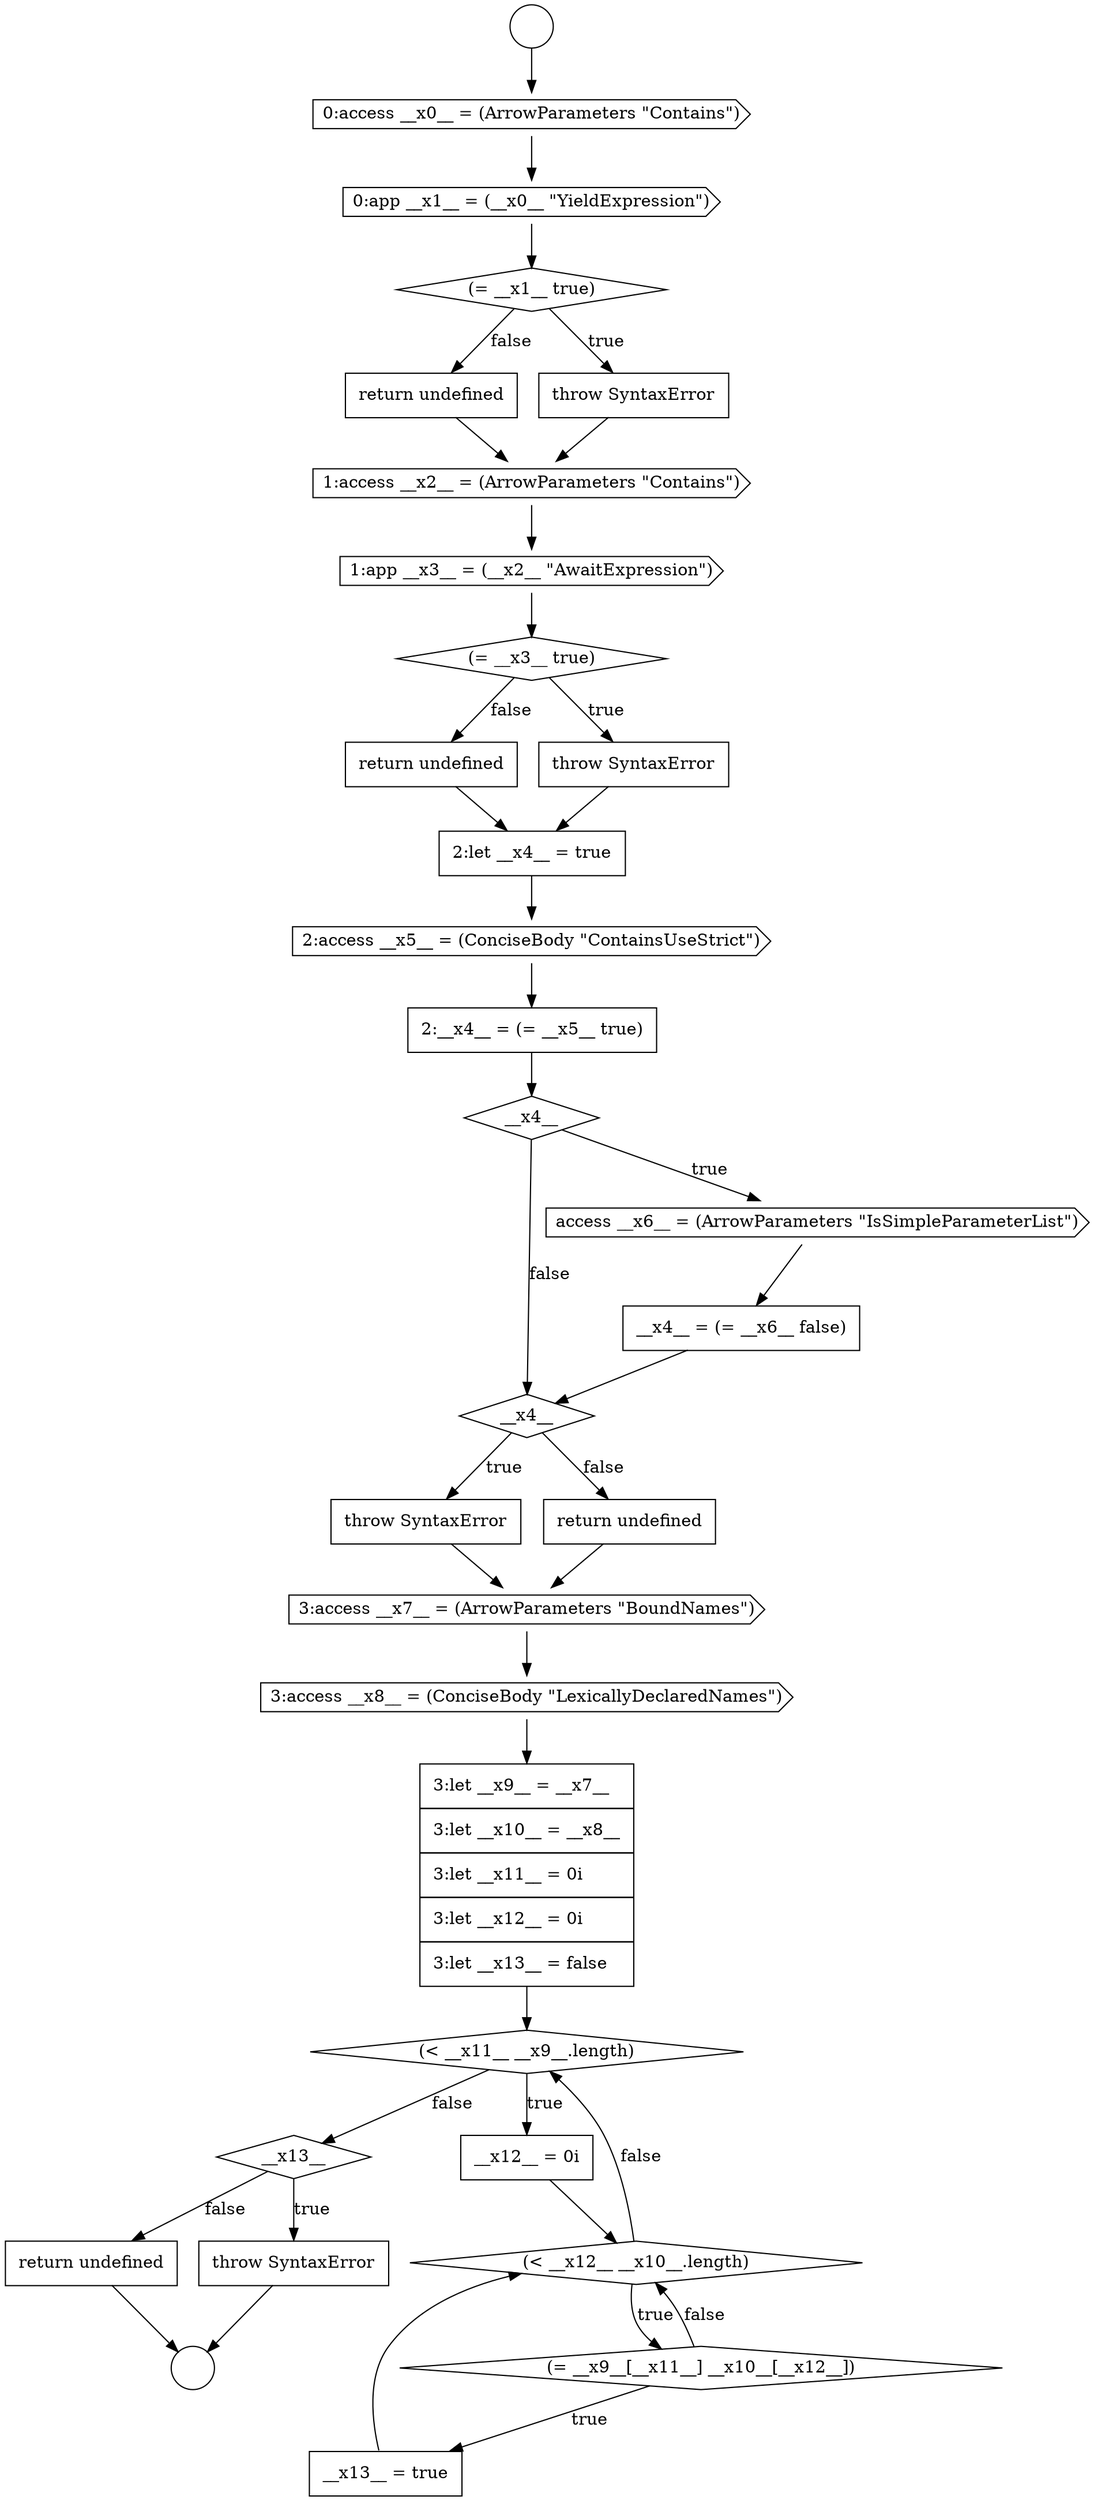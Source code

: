digraph {
  node17847 [shape=none, margin=0, label=<<font color="black">
    <table border="0" cellborder="1" cellspacing="0" cellpadding="10">
      <tr><td align="left">3:let __x9__ = __x7__</td></tr>
      <tr><td align="left">3:let __x10__ = __x8__</td></tr>
      <tr><td align="left">3:let __x11__ = 0i</td></tr>
      <tr><td align="left">3:let __x12__ = 0i</td></tr>
      <tr><td align="left">3:let __x13__ = false</td></tr>
    </table>
  </font>> color="black" fillcolor="white" style=filled]
  node17843 [shape=none, margin=0, label=<<font color="black">
    <table border="0" cellborder="1" cellspacing="0" cellpadding="10">
      <tr><td align="left">throw SyntaxError</td></tr>
    </table>
  </font>> color="black" fillcolor="white" style=filled]
  node17835 [shape=none, margin=0, label=<<font color="black">
    <table border="0" cellborder="1" cellspacing="0" cellpadding="10">
      <tr><td align="left">return undefined</td></tr>
    </table>
  </font>> color="black" fillcolor="white" style=filled]
  node17827 [shape=cds, label=<<font color="black">0:app __x1__ = (__x0__ &quot;YieldExpression&quot;)</font>> color="black" fillcolor="white" style=filled]
  node17825 [shape=circle label=" " color="black" fillcolor="white" style=filled]
  node17828 [shape=diamond, label=<<font color="black">(= __x1__ true)</font>> color="black" fillcolor="white" style=filled]
  node17841 [shape=none, margin=0, label=<<font color="black">
    <table border="0" cellborder="1" cellspacing="0" cellpadding="10">
      <tr><td align="left">__x4__ = (= __x6__ false)</td></tr>
    </table>
  </font>> color="black" fillcolor="white" style=filled]
  node17826 [shape=cds, label=<<font color="black">0:access __x0__ = (ArrowParameters &quot;Contains&quot;)</font>> color="black" fillcolor="white" style=filled]
  node17832 [shape=cds, label=<<font color="black">1:app __x3__ = (__x2__ &quot;AwaitExpression&quot;)</font>> color="black" fillcolor="white" style=filled]
  node17853 [shape=diamond, label=<<font color="black">__x13__</font>> color="black" fillcolor="white" style=filled]
  node17842 [shape=diamond, label=<<font color="black">__x4__</font>> color="black" fillcolor="white" style=filled]
  node17849 [shape=none, margin=0, label=<<font color="black">
    <table border="0" cellborder="1" cellspacing="0" cellpadding="10">
      <tr><td align="left">__x12__ = 0i</td></tr>
    </table>
  </font>> color="black" fillcolor="white" style=filled]
  node17824 [shape=circle label=" " color="black" fillcolor="white" style=filled]
  node17830 [shape=none, margin=0, label=<<font color="black">
    <table border="0" cellborder="1" cellspacing="0" cellpadding="10">
      <tr><td align="left">return undefined</td></tr>
    </table>
  </font>> color="black" fillcolor="white" style=filled]
  node17852 [shape=none, margin=0, label=<<font color="black">
    <table border="0" cellborder="1" cellspacing="0" cellpadding="10">
      <tr><td align="left">__x13__ = true</td></tr>
    </table>
  </font>> color="black" fillcolor="white" style=filled]
  node17855 [shape=none, margin=0, label=<<font color="black">
    <table border="0" cellborder="1" cellspacing="0" cellpadding="10">
      <tr><td align="left">return undefined</td></tr>
    </table>
  </font>> color="black" fillcolor="white" style=filled]
  node17838 [shape=none, margin=0, label=<<font color="black">
    <table border="0" cellborder="1" cellspacing="0" cellpadding="10">
      <tr><td align="left">2:__x4__ = (= __x5__ true)</td></tr>
    </table>
  </font>> color="black" fillcolor="white" style=filled]
  node17831 [shape=cds, label=<<font color="black">1:access __x2__ = (ArrowParameters &quot;Contains&quot;)</font>> color="black" fillcolor="white" style=filled]
  node17844 [shape=none, margin=0, label=<<font color="black">
    <table border="0" cellborder="1" cellspacing="0" cellpadding="10">
      <tr><td align="left">return undefined</td></tr>
    </table>
  </font>> color="black" fillcolor="white" style=filled]
  node17848 [shape=diamond, label=<<font color="black">(&lt; __x11__ __x9__.length)</font>> color="black" fillcolor="white" style=filled]
  node17834 [shape=none, margin=0, label=<<font color="black">
    <table border="0" cellborder="1" cellspacing="0" cellpadding="10">
      <tr><td align="left">throw SyntaxError</td></tr>
    </table>
  </font>> color="black" fillcolor="white" style=filled]
  node17851 [shape=diamond, label=<<font color="black">(= __x9__[__x11__] __x10__[__x12__])</font>> color="black" fillcolor="white" style=filled]
  node17837 [shape=cds, label=<<font color="black">2:access __x5__ = (ConciseBody &quot;ContainsUseStrict&quot;)</font>> color="black" fillcolor="white" style=filled]
  node17854 [shape=none, margin=0, label=<<font color="black">
    <table border="0" cellborder="1" cellspacing="0" cellpadding="10">
      <tr><td align="left">throw SyntaxError</td></tr>
    </table>
  </font>> color="black" fillcolor="white" style=filled]
  node17840 [shape=cds, label=<<font color="black">access __x6__ = (ArrowParameters &quot;IsSimpleParameterList&quot;)</font>> color="black" fillcolor="white" style=filled]
  node17845 [shape=cds, label=<<font color="black">3:access __x7__ = (ArrowParameters &quot;BoundNames&quot;)</font>> color="black" fillcolor="white" style=filled]
  node17850 [shape=diamond, label=<<font color="black">(&lt; __x12__ __x10__.length)</font>> color="black" fillcolor="white" style=filled]
  node17833 [shape=diamond, label=<<font color="black">(= __x3__ true)</font>> color="black" fillcolor="white" style=filled]
  node17829 [shape=none, margin=0, label=<<font color="black">
    <table border="0" cellborder="1" cellspacing="0" cellpadding="10">
      <tr><td align="left">throw SyntaxError</td></tr>
    </table>
  </font>> color="black" fillcolor="white" style=filled]
  node17846 [shape=cds, label=<<font color="black">3:access __x8__ = (ConciseBody &quot;LexicallyDeclaredNames&quot;)</font>> color="black" fillcolor="white" style=filled]
  node17839 [shape=diamond, label=<<font color="black">__x4__</font>> color="black" fillcolor="white" style=filled]
  node17836 [shape=none, margin=0, label=<<font color="black">
    <table border="0" cellborder="1" cellspacing="0" cellpadding="10">
      <tr><td align="left">2:let __x4__ = true</td></tr>
    </table>
  </font>> color="black" fillcolor="white" style=filled]
  node17839 -> node17840 [label=<<font color="black">true</font>> color="black"]
  node17839 -> node17842 [label=<<font color="black">false</font>> color="black"]
  node17842 -> node17843 [label=<<font color="black">true</font>> color="black"]
  node17842 -> node17844 [label=<<font color="black">false</font>> color="black"]
  node17830 -> node17831 [ color="black"]
  node17843 -> node17845 [ color="black"]
  node17834 -> node17836 [ color="black"]
  node17824 -> node17826 [ color="black"]
  node17837 -> node17838 [ color="black"]
  node17829 -> node17831 [ color="black"]
  node17848 -> node17849 [label=<<font color="black">true</font>> color="black"]
  node17848 -> node17853 [label=<<font color="black">false</font>> color="black"]
  node17827 -> node17828 [ color="black"]
  node17850 -> node17851 [label=<<font color="black">true</font>> color="black"]
  node17850 -> node17848 [label=<<font color="black">false</font>> color="black"]
  node17847 -> node17848 [ color="black"]
  node17840 -> node17841 [ color="black"]
  node17855 -> node17825 [ color="black"]
  node17854 -> node17825 [ color="black"]
  node17832 -> node17833 [ color="black"]
  node17838 -> node17839 [ color="black"]
  node17851 -> node17852 [label=<<font color="black">true</font>> color="black"]
  node17851 -> node17850 [label=<<font color="black">false</font>> color="black"]
  node17846 -> node17847 [ color="black"]
  node17844 -> node17845 [ color="black"]
  node17828 -> node17829 [label=<<font color="black">true</font>> color="black"]
  node17828 -> node17830 [label=<<font color="black">false</font>> color="black"]
  node17845 -> node17846 [ color="black"]
  node17853 -> node17854 [label=<<font color="black">true</font>> color="black"]
  node17853 -> node17855 [label=<<font color="black">false</font>> color="black"]
  node17826 -> node17827 [ color="black"]
  node17841 -> node17842 [ color="black"]
  node17835 -> node17836 [ color="black"]
  node17849 -> node17850 [ color="black"]
  node17831 -> node17832 [ color="black"]
  node17852 -> node17850 [ color="black"]
  node17836 -> node17837 [ color="black"]
  node17833 -> node17834 [label=<<font color="black">true</font>> color="black"]
  node17833 -> node17835 [label=<<font color="black">false</font>> color="black"]
}
